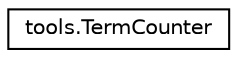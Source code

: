 digraph "Graphe hiérarchique des classes"
{
  edge [fontname="Helvetica",fontsize="10",labelfontname="Helvetica",labelfontsize="10"];
  node [fontname="Helvetica",fontsize="10",shape=record];
  rankdir="LR";
  Node0 [label="tools.TermCounter",height=0.2,width=0.4,color="black", fillcolor="white", style="filled",URL="$classtools_1_1TermCounter.html"];
}
